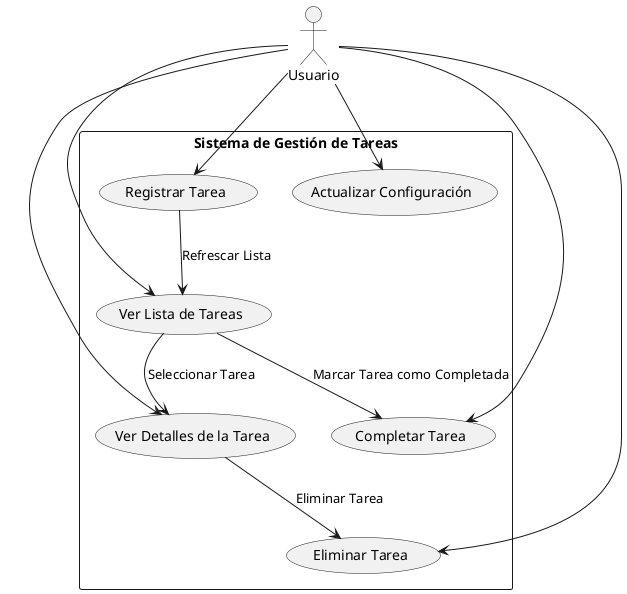 @startuml

actor Usuario

rectangle "Sistema de Gestión de Tareas" {
    usecase "Registrar Tarea" as UC_Registrar
    usecase "Ver Lista de Tareas" as UC_VerLista
    usecase "Ver Detalles de la Tarea" as UC_VerDetalles
    usecase "Eliminar Tarea" as UC_Eliminar
    usecase "Completar Tarea" as UC_Completar
    usecase "Actualizar Configuración" as UC_ActualizarConfig
}

Usuario --> UC_Registrar
Usuario --> UC_VerLista
Usuario --> UC_VerDetalles
Usuario --> UC_Eliminar
Usuario --> UC_Completar
Usuario --> UC_ActualizarConfig

UC_Registrar --> UC_VerLista : "Refrescar Lista"
UC_VerLista --> UC_VerDetalles : "Seleccionar Tarea"
UC_VerDetalles --> UC_Eliminar : "Eliminar Tarea"
UC_VerLista --> UC_Completar : "Marcar Tarea como Completada"

@enduml
